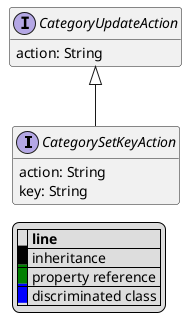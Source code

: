 @startuml

hide empty fields
hide empty methods
legend
|= |= line |
|<back:black>   </back>| inheritance |
|<back:green>   </back>| property reference |
|<back:blue>   </back>| discriminated class |
endlegend
interface CategorySetKeyAction [[CategorySetKeyAction.svg]] extends CategoryUpdateAction {
    action: String
    key: String
}
interface CategoryUpdateAction [[CategoryUpdateAction.svg]]  {
    action: String
}





@enduml
